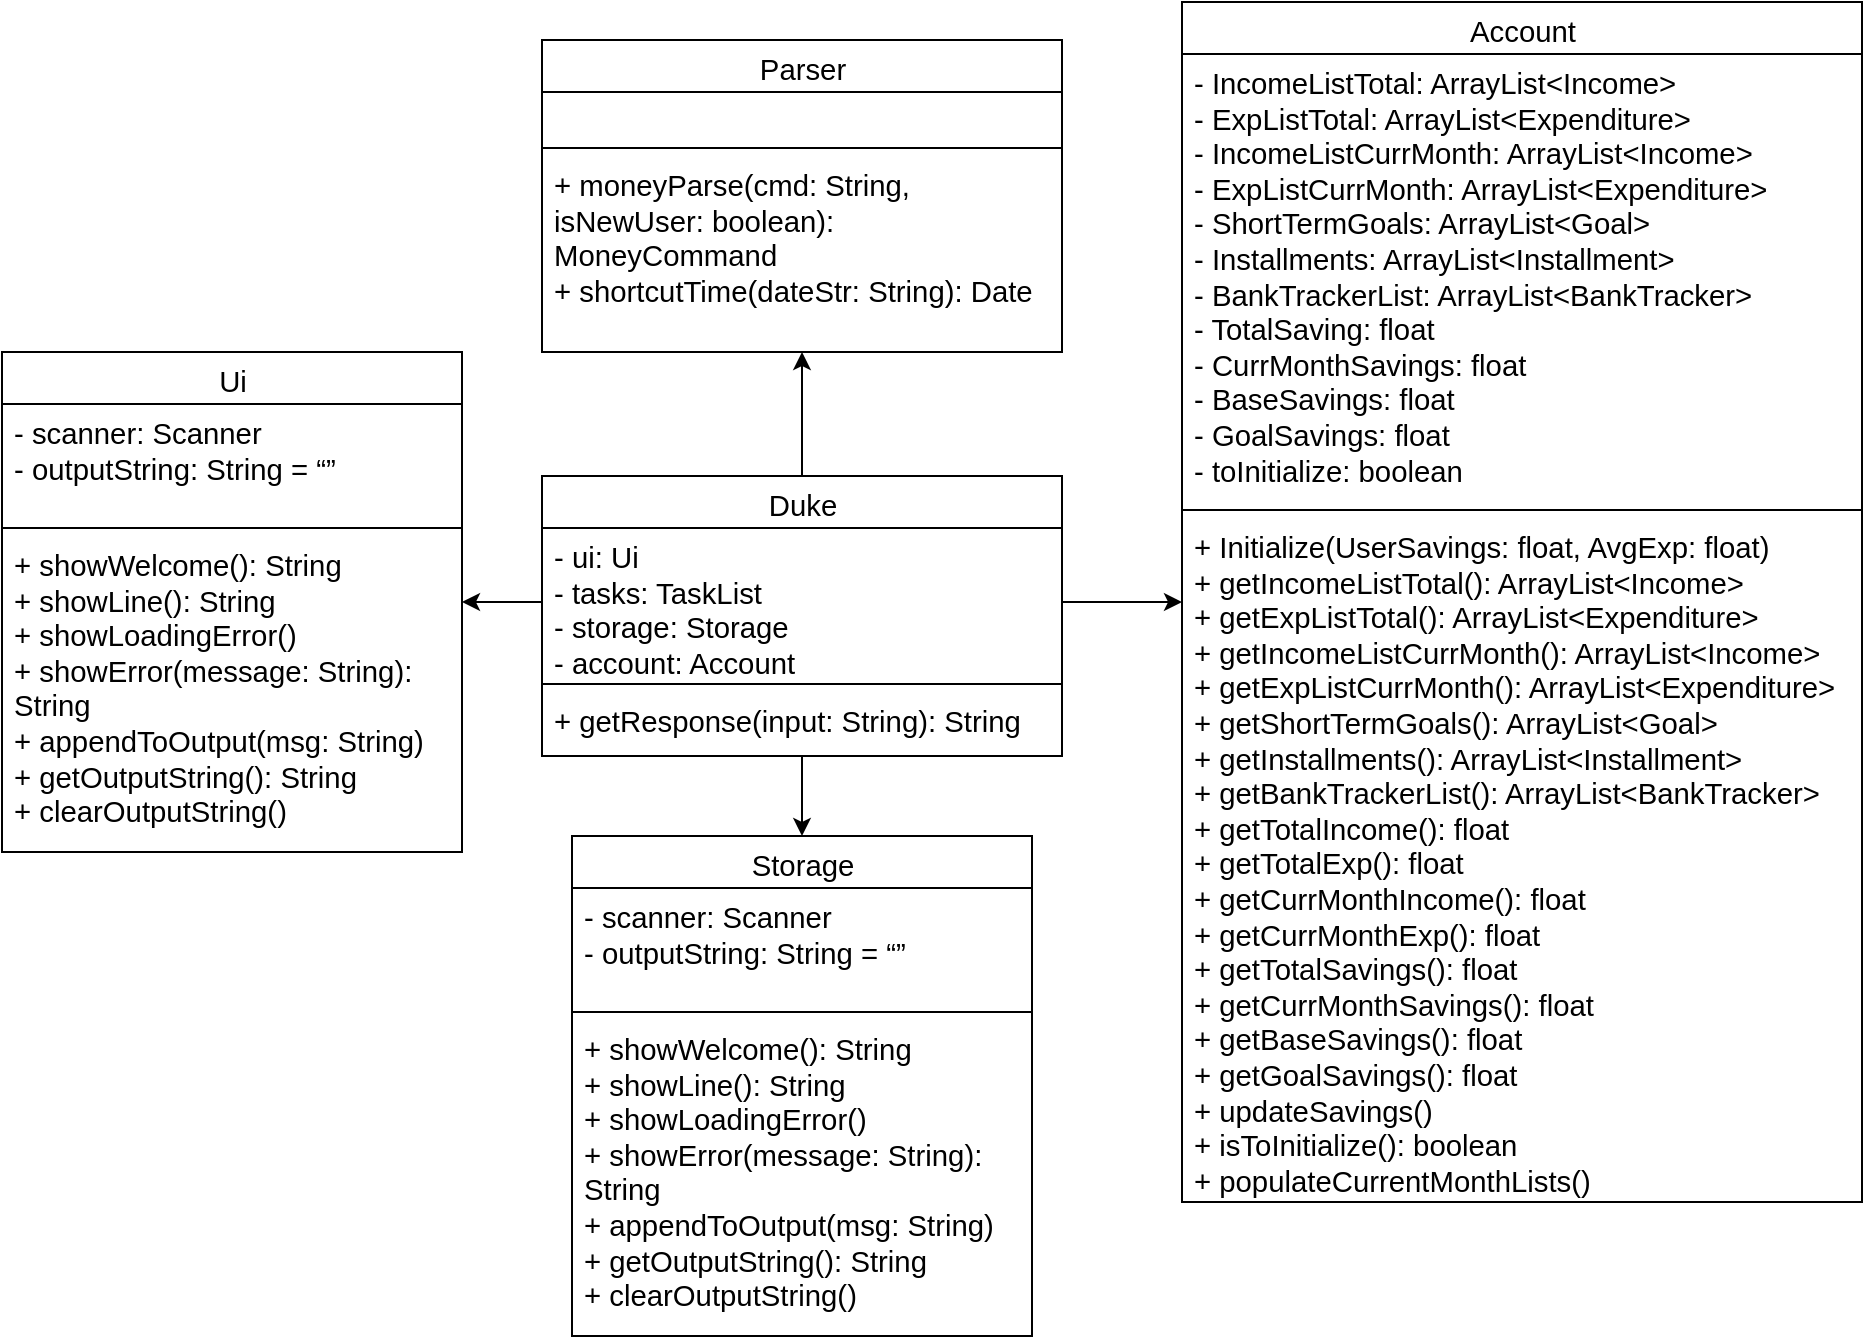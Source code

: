 <mxfile version="12.0.2" type="github" pages="1"><diagram name="Page-1" id="6133507b-19e7-1e82-6fc7-422aa6c4b21f"><mxGraphModel dx="1097" dy="580" grid="1" gridSize="10" guides="1" tooltips="1" connect="1" arrows="1" fold="1" page="1" pageScale="1" pageWidth="1100" pageHeight="850" background="#ffffff" math="0" shadow="0"><root><mxCell id="0"/><mxCell id="1" parent="0"/><mxCell id="235556782a83e6d0-1" value="&lt;span style=&quot;font-weight: normal&quot; id=&quot;docs-internal-guid-1bb28c70-7fff-0c92-44aa-3df04b1d50e9&quot;&gt;&lt;span style=&quot;font-size: 11pt ; font-family: &amp;#34;arial&amp;#34; ; background-color: transparent ; vertical-align: baseline ; white-space: pre-wrap&quot;&gt;Ui&lt;/span&gt;&lt;/span&gt;" style="swimlane;html=1;fontStyle=1;align=center;verticalAlign=top;childLayout=stackLayout;horizontal=1;startSize=26;horizontalStack=0;resizeParent=1;resizeLast=0;collapsible=1;marginBottom=0;swimlaneFillColor=#ffffff;rounded=0;shadow=0;comic=0;labelBackgroundColor=none;strokeColor=#000000;strokeWidth=1;fillColor=none;fontFamily=Verdana;fontSize=12;fontColor=#000000;" parent="1" vertex="1"><mxGeometry x="150" y="558" width="230" height="250" as="geometry"/></mxCell><mxCell id="235556782a83e6d0-3" value="&lt;span id=&quot;docs-internal-guid-e3307845-7fff-31f7-1d58-ed5664ab0545&quot;&gt;&lt;p dir=&quot;ltr&quot; style=&quot;line-height: 1.2 ; margin-top: 0pt ; margin-bottom: 0pt&quot;&gt;&lt;span style=&quot;font-size: 11pt ; font-family: &amp;#34;arial&amp;#34; ; background-color: transparent ; vertical-align: baseline ; white-space: pre-wrap&quot;&gt;- scanner: Scanner&lt;/span&gt;&lt;/p&gt;&lt;p dir=&quot;ltr&quot; style=&quot;line-height: 1.2 ; margin-top: 0pt ; margin-bottom: 0pt&quot;&gt;&lt;span style=&quot;font-size: 11pt ; font-family: &amp;#34;arial&amp;#34; ; background-color: transparent ; vertical-align: baseline ; white-space: pre-wrap&quot;&gt;- outputString: String = “”&lt;/span&gt;&lt;/p&gt;&lt;div&gt;&lt;span style=&quot;font-size: 11pt ; font-family: &amp;#34;arial&amp;#34; ; background-color: transparent ; vertical-align: baseline ; white-space: pre-wrap&quot;&gt;&lt;br&gt;&lt;/span&gt;&lt;/div&gt;&lt;/span&gt;" style="text;html=1;strokeColor=none;fillColor=none;align=left;verticalAlign=top;spacingLeft=4;spacingRight=4;whiteSpace=wrap;overflow=hidden;rotatable=0;points=[[0,0.5],[1,0.5]];portConstraint=eastwest;" parent="235556782a83e6d0-1" vertex="1"><mxGeometry y="26" width="230" height="58" as="geometry"/></mxCell><mxCell id="235556782a83e6d0-6" value="" style="line;html=1;strokeWidth=1;fillColor=none;align=left;verticalAlign=middle;spacingTop=-1;spacingLeft=3;spacingRight=3;rotatable=0;labelPosition=right;points=[];portConstraint=eastwest;" parent="235556782a83e6d0-1" vertex="1"><mxGeometry y="84" width="230" height="8" as="geometry"/></mxCell><mxCell id="235556782a83e6d0-7" value="&lt;span id=&quot;docs-internal-guid-dc246b2f-7fff-8a89-5a50-8b4b3a2518ba&quot;&gt;&lt;p dir=&quot;ltr&quot; style=&quot;line-height: 1.2 ; margin-top: 0pt ; margin-bottom: 0pt&quot;&gt;&lt;span style=&quot;font-size: 11pt ; font-family: &amp;#34;arial&amp;#34; ; background-color: transparent ; vertical-align: baseline ; white-space: pre-wrap&quot;&gt;+ showWelcome(): String&lt;/span&gt;&lt;/p&gt;&lt;p dir=&quot;ltr&quot; style=&quot;line-height: 1.2 ; margin-top: 0pt ; margin-bottom: 0pt&quot;&gt;&lt;span style=&quot;font-size: 11pt ; font-family: &amp;#34;arial&amp;#34; ; background-color: transparent ; vertical-align: baseline ; white-space: pre-wrap&quot;&gt;+ showLine(): String&lt;/span&gt;&lt;/p&gt;&lt;p dir=&quot;ltr&quot; style=&quot;line-height: 1.2 ; margin-top: 0pt ; margin-bottom: 0pt&quot;&gt;&lt;span style=&quot;font-size: 11pt ; font-family: &amp;#34;arial&amp;#34; ; background-color: transparent ; vertical-align: baseline ; white-space: pre-wrap&quot;&gt;+ showLoadingError()&lt;/span&gt;&lt;/p&gt;&lt;p dir=&quot;ltr&quot; style=&quot;line-height: 1.2 ; margin-top: 0pt ; margin-bottom: 0pt&quot;&gt;&lt;span style=&quot;font-size: 11pt ; font-family: &amp;#34;arial&amp;#34; ; background-color: transparent ; vertical-align: baseline ; white-space: pre-wrap&quot;&gt;+ showError(message: String): String&lt;/span&gt;&lt;/p&gt;&lt;p dir=&quot;ltr&quot; style=&quot;line-height: 1.2 ; margin-top: 0pt ; margin-bottom: 0pt&quot;&gt;&lt;span style=&quot;font-size: 11pt ; font-family: &amp;#34;arial&amp;#34; ; background-color: transparent ; vertical-align: baseline ; white-space: pre-wrap&quot;&gt;+ appendToOutput(msg: String)&lt;/span&gt;&lt;/p&gt;&lt;p dir=&quot;ltr&quot; style=&quot;line-height: 1.2 ; margin-top: 0pt ; margin-bottom: 0pt&quot;&gt;&lt;span style=&quot;font-size: 11pt ; font-family: &amp;#34;arial&amp;#34; ; background-color: transparent ; vertical-align: baseline ; white-space: pre-wrap&quot;&gt;+ getOutputString(): String&lt;/span&gt;&lt;/p&gt;&lt;p dir=&quot;ltr&quot; style=&quot;line-height: 1.2 ; margin-top: 0pt ; margin-bottom: 0pt&quot;&gt;&lt;span style=&quot;font-size: 11pt ; font-family: &amp;#34;arial&amp;#34; ; background-color: transparent ; vertical-align: baseline ; white-space: pre-wrap&quot;&gt;+ clearOutputString()&lt;/span&gt;&lt;/p&gt;&lt;div&gt;&lt;span style=&quot;font-size: 11pt ; font-family: &amp;#34;arial&amp;#34; ; background-color: transparent ; vertical-align: baseline ; white-space: pre-wrap&quot;&gt;&lt;br&gt;&lt;/span&gt;&lt;/div&gt;&lt;/span&gt;" style="text;html=1;strokeColor=none;fillColor=none;align=left;verticalAlign=top;spacingLeft=4;spacingRight=4;whiteSpace=wrap;overflow=hidden;rotatable=0;points=[[0,0.5],[1,0.5]];portConstraint=eastwest;" parent="235556782a83e6d0-1" vertex="1"><mxGeometry y="92" width="230" height="158" as="geometry"/></mxCell><mxCell id="EQTj4iRw-4p7OhdEze2T-1" value="&lt;span style=&quot;font-weight: normal&quot; id=&quot;docs-internal-guid-8be2f35a-7fff-44fb-7e5a-c068a6775988&quot;&gt;&lt;span style=&quot;font-size: 11pt ; font-family: &amp;#34;arial&amp;#34; ; background-color: transparent ; vertical-align: baseline ; white-space: pre-wrap&quot;&gt;Parser&lt;/span&gt;&lt;/span&gt;" style="swimlane;html=1;fontStyle=1;align=center;verticalAlign=top;childLayout=stackLayout;horizontal=1;startSize=26;horizontalStack=0;resizeParent=1;resizeLast=0;collapsible=1;marginBottom=0;swimlaneFillColor=#ffffff;rounded=0;shadow=0;comic=0;labelBackgroundColor=none;strokeColor=#000000;strokeWidth=1;fillColor=none;fontFamily=Verdana;fontSize=12;fontColor=#000000;" vertex="1" parent="1"><mxGeometry x="420" y="402" width="260" height="156" as="geometry"><mxRectangle x="300" y="436" width="80" height="26" as="alternateBounds"/></mxGeometry></mxCell><mxCell id="EQTj4iRw-4p7OhdEze2T-2" value="&lt;span id=&quot;docs-internal-guid-e3307845-7fff-31f7-1d58-ed5664ab0545&quot;&gt;&lt;p dir=&quot;ltr&quot; style=&quot;line-height: 1.2 ; margin-top: 0pt ; margin-bottom: 0pt&quot;&gt;&lt;br&gt;&lt;/p&gt;&lt;/span&gt;" style="text;html=1;strokeColor=none;fillColor=none;align=left;verticalAlign=top;spacingLeft=4;spacingRight=4;whiteSpace=wrap;overflow=hidden;rotatable=0;points=[[0,0.5],[1,0.5]];portConstraint=eastwest;" vertex="1" parent="EQTj4iRw-4p7OhdEze2T-1"><mxGeometry y="26" width="260" height="24" as="geometry"/></mxCell><mxCell id="EQTj4iRw-4p7OhdEze2T-3" value="" style="line;html=1;strokeWidth=1;fillColor=none;align=left;verticalAlign=middle;spacingTop=-1;spacingLeft=3;spacingRight=3;rotatable=0;labelPosition=right;points=[];portConstraint=eastwest;" vertex="1" parent="EQTj4iRw-4p7OhdEze2T-1"><mxGeometry y="50" width="260" height="8" as="geometry"/></mxCell><mxCell id="EQTj4iRw-4p7OhdEze2T-4" value="&lt;span id=&quot;docs-internal-guid-dc246b2f-7fff-8a89-5a50-8b4b3a2518ba&quot;&gt;&lt;p dir=&quot;ltr&quot; style=&quot;line-height: 1.2 ; margin-top: 0pt ; margin-bottom: 0pt&quot;&gt;&lt;span style=&quot;font-size: 11pt ; font-family: &amp;#34;arial&amp;#34; ; color: #000000 ; background-color: transparent ; font-weight: 400 ; font-style: normal ; font-variant: normal ; text-decoration: none ; vertical-align: baseline ; white-space: pre ; white-space: pre-wrap&quot;&gt;+ moneyParse(cmd: String, isNewUser: boolean): MoneyCommand&lt;/span&gt;&lt;/p&gt;&lt;p dir=&quot;ltr&quot; style=&quot;line-height: 1.2 ; margin-top: 0pt ; margin-bottom: 0pt&quot;&gt;&lt;span id=&quot;docs-internal-guid-c5cfdb6e-7fff-1b69-8fd1-aaf322bb8bd5&quot;&gt;&lt;/span&gt;&lt;/p&gt;&lt;p dir=&quot;ltr&quot; style=&quot;line-height: 1.2 ; margin-top: 0pt ; margin-bottom: 0pt&quot;&gt;&lt;span style=&quot;font-size: 11pt ; font-family: &amp;#34;arial&amp;#34; ; color: #000000 ; background-color: transparent ; font-weight: 400 ; font-style: normal ; font-variant: normal ; text-decoration: none ; vertical-align: baseline ; white-space: pre ; white-space: pre-wrap&quot;&gt;+ shortcutTime(dateStr: String): Date&lt;/span&gt;&lt;/p&gt;&lt;/span&gt;" style="text;html=1;strokeColor=none;fillColor=none;align=left;verticalAlign=top;spacingLeft=4;spacingRight=4;whiteSpace=wrap;overflow=hidden;rotatable=0;points=[[0,0.5],[1,0.5]];portConstraint=eastwest;" vertex="1" parent="EQTj4iRw-4p7OhdEze2T-1"><mxGeometry y="58" width="260" height="98" as="geometry"/></mxCell><mxCell id="EQTj4iRw-4p7OhdEze2T-11" style="edgeStyle=orthogonalEdgeStyle;rounded=0;orthogonalLoop=1;jettySize=auto;html=1;entryX=0.5;entryY=1;entryDx=0;entryDy=0;entryPerimeter=0;" edge="1" parent="1" source="EQTj4iRw-4p7OhdEze2T-5" target="EQTj4iRw-4p7OhdEze2T-4"><mxGeometry relative="1" as="geometry"/></mxCell><mxCell id="EQTj4iRw-4p7OhdEze2T-30" style="edgeStyle=orthogonalEdgeStyle;rounded=0;orthogonalLoop=1;jettySize=auto;html=1;entryX=0.5;entryY=0;entryDx=0;entryDy=0;" edge="1" parent="1" source="EQTj4iRw-4p7OhdEze2T-5" target="EQTj4iRw-4p7OhdEze2T-26"><mxGeometry relative="1" as="geometry"/></mxCell><mxCell id="EQTj4iRw-4p7OhdEze2T-5" value="&lt;span style=&quot;font-weight: normal&quot; id=&quot;docs-internal-guid-8be2f35a-7fff-44fb-7e5a-c068a6775988&quot;&gt;&lt;span style=&quot;font-size: 11pt ; font-family: &amp;#34;arial&amp;#34; ; background-color: transparent ; vertical-align: baseline ; white-space: pre-wrap&quot;&gt;Duke&lt;/span&gt;&lt;/span&gt;" style="swimlane;html=1;fontStyle=1;align=center;verticalAlign=top;childLayout=stackLayout;horizontal=1;startSize=26;horizontalStack=0;resizeParent=1;resizeLast=0;collapsible=1;marginBottom=0;swimlaneFillColor=#ffffff;rounded=0;shadow=0;comic=0;labelBackgroundColor=none;strokeColor=#000000;strokeWidth=1;fillColor=none;fontFamily=Verdana;fontSize=12;fontColor=#000000;" vertex="1" parent="1"><mxGeometry x="420" y="620" width="260" height="140" as="geometry"><mxRectangle x="300" y="436" width="80" height="26" as="alternateBounds"/></mxGeometry></mxCell><mxCell id="EQTj4iRw-4p7OhdEze2T-6" value="&lt;span id=&quot;docs-internal-guid-e3307845-7fff-31f7-1d58-ed5664ab0545&quot;&gt;&lt;p dir=&quot;ltr&quot; style=&quot;line-height: 1.2 ; margin-top: 0pt ; margin-bottom: 0pt&quot;&gt;&lt;span style=&quot;font-size: 11pt ; font-family: &amp;#34;arial&amp;#34; ; color: #000000 ; background-color: transparent ; font-weight: 400 ; font-style: normal ; font-variant: normal ; text-decoration: none ; vertical-align: baseline ; white-space: pre ; white-space: pre-wrap&quot;&gt;- ui: Ui&lt;/span&gt;&lt;/p&gt;&lt;p dir=&quot;ltr&quot; style=&quot;line-height: 1.2 ; margin-top: 0pt ; margin-bottom: 0pt&quot;&gt;&lt;span style=&quot;font-size: 11pt ; font-family: &amp;#34;arial&amp;#34; ; color: #000000 ; background-color: transparent ; font-weight: 400 ; font-style: normal ; font-variant: normal ; text-decoration: none ; vertical-align: baseline ; white-space: pre ; white-space: pre-wrap&quot;&gt;- tasks: TaskList&lt;/span&gt;&lt;/p&gt;&lt;p dir=&quot;ltr&quot; style=&quot;line-height: 1.2 ; margin-top: 0pt ; margin-bottom: 0pt&quot;&gt;&lt;span style=&quot;font-size: 11pt ; font-family: &amp;#34;arial&amp;#34; ; color: #000000 ; background-color: transparent ; font-weight: 400 ; font-style: normal ; font-variant: normal ; text-decoration: none ; vertical-align: baseline ; white-space: pre ; white-space: pre-wrap&quot;&gt;- storage: Storage&lt;/span&gt;&lt;/p&gt;&lt;p dir=&quot;ltr&quot; style=&quot;line-height: 1.2 ; margin-top: 0pt ; margin-bottom: 0pt&quot;&gt;&lt;span id=&quot;docs-internal-guid-0f979cf1-7fff-1f60-f293-b19cdb7119b0&quot;&gt;&lt;/span&gt;&lt;/p&gt;&lt;p dir=&quot;ltr&quot; style=&quot;line-height: 1.2 ; margin-top: 0pt ; margin-bottom: 0pt&quot;&gt;&lt;span style=&quot;font-size: 11pt ; font-family: &amp;#34;arial&amp;#34; ; color: #000000 ; background-color: transparent ; font-weight: 400 ; font-style: normal ; font-variant: normal ; text-decoration: none ; vertical-align: baseline ; white-space: pre ; white-space: pre-wrap&quot;&gt;- account: Account&lt;/span&gt;&lt;/p&gt;&lt;/span&gt;" style="text;html=1;strokeColor=none;fillColor=none;align=left;verticalAlign=top;spacingLeft=4;spacingRight=4;whiteSpace=wrap;overflow=hidden;rotatable=0;points=[[0,0.5],[1,0.5]];portConstraint=eastwest;" vertex="1" parent="EQTj4iRw-4p7OhdEze2T-5"><mxGeometry y="26" width="260" height="74" as="geometry"/></mxCell><mxCell id="EQTj4iRw-4p7OhdEze2T-7" value="" style="line;html=1;strokeWidth=1;fillColor=none;align=left;verticalAlign=middle;spacingTop=-1;spacingLeft=3;spacingRight=3;rotatable=0;labelPosition=right;points=[];portConstraint=eastwest;" vertex="1" parent="EQTj4iRw-4p7OhdEze2T-5"><mxGeometry y="100" width="260" height="8" as="geometry"/></mxCell><mxCell id="EQTj4iRw-4p7OhdEze2T-8" value="&lt;span id=&quot;docs-internal-guid-dc246b2f-7fff-8a89-5a50-8b4b3a2518ba&quot;&gt;&lt;p dir=&quot;ltr&quot; style=&quot;line-height: 1.2 ; margin-top: 0pt ; margin-bottom: 0pt&quot;&gt;&lt;span id=&quot;docs-internal-guid-5c115293-7fff-4525-a7ad-c98e42925ba4&quot;&gt;&lt;span style=&quot;font-size: 11pt ; font-family: &amp;#34;arial&amp;#34; ; background-color: transparent ; vertical-align: baseline ; white-space: pre-wrap&quot;&gt;+ getResponse(input: String): String&lt;/span&gt;&lt;/span&gt;&lt;br&gt;&lt;/p&gt;&lt;/span&gt;" style="text;html=1;strokeColor=none;fillColor=none;align=left;verticalAlign=top;spacingLeft=4;spacingRight=4;whiteSpace=wrap;overflow=hidden;rotatable=0;points=[[0,0.5],[1,0.5]];portConstraint=eastwest;" vertex="1" parent="EQTj4iRw-4p7OhdEze2T-5"><mxGeometry y="108" width="260" height="32" as="geometry"/></mxCell><mxCell id="EQTj4iRw-4p7OhdEze2T-9" style="edgeStyle=orthogonalEdgeStyle;rounded=0;orthogonalLoop=1;jettySize=auto;html=1;entryX=1;entryY=0.5;entryDx=0;entryDy=0;" edge="1" parent="1" source="EQTj4iRw-4p7OhdEze2T-6" target="235556782a83e6d0-1"><mxGeometry relative="1" as="geometry"/></mxCell><mxCell id="EQTj4iRw-4p7OhdEze2T-20" value="&lt;span style=&quot;font-weight: normal&quot; id=&quot;docs-internal-guid-1bb28c70-7fff-0c92-44aa-3df04b1d50e9&quot;&gt;&lt;span style=&quot;font-size: 11pt ; font-family: &amp;#34;arial&amp;#34; ; background-color: transparent ; vertical-align: baseline ; white-space: pre-wrap&quot;&gt;Account&lt;/span&gt;&lt;/span&gt;" style="swimlane;html=1;fontStyle=1;align=center;verticalAlign=top;childLayout=stackLayout;horizontal=1;startSize=26;horizontalStack=0;resizeParent=1;resizeLast=0;collapsible=1;marginBottom=0;swimlaneFillColor=#ffffff;rounded=0;shadow=0;comic=0;labelBackgroundColor=none;strokeColor=#000000;strokeWidth=1;fillColor=none;fontFamily=Verdana;fontSize=12;fontColor=#000000;" vertex="1" parent="1"><mxGeometry x="740" y="383" width="340" height="600" as="geometry"/></mxCell><mxCell id="EQTj4iRw-4p7OhdEze2T-21" value="&lt;span id=&quot;docs-internal-guid-e3307845-7fff-31f7-1d58-ed5664ab0545&quot;&gt;&lt;p dir=&quot;ltr&quot; style=&quot;font-size: 14.667px ; white-space: pre-wrap ; line-height: 1.2 ; margin-top: 0pt ; margin-bottom: 0pt&quot;&gt;&lt;font face=&quot;arial&quot;&gt;- IncomeListTotal: ArrayList&amp;lt;Income&amp;gt;&lt;/font&gt;&lt;/p&gt;&lt;p dir=&quot;ltr&quot; style=&quot;font-size: 14.667px ; white-space: pre-wrap ; line-height: 1.2 ; margin-top: 0pt ; margin-bottom: 0pt&quot;&gt;&lt;font face=&quot;arial&quot;&gt;- ExpListTotal: ArrayList&amp;lt;Expenditure&amp;gt;&lt;/font&gt;&lt;/p&gt;&lt;p dir=&quot;ltr&quot; style=&quot;line-height: 1.2 ; margin-top: 0pt ; margin-bottom: 0pt&quot;&gt;&lt;font face=&quot;arial&quot;&gt;&lt;span style=&quot;font-size: 14.667px ; white-space: pre-wrap&quot;&gt;- IncomeListCurrMonth: ArrayList&amp;lt;Income&amp;gt;&lt;/span&gt;&lt;br&gt;&lt;/font&gt;&lt;/p&gt;&lt;/span&gt;&lt;font face=&quot;arial&quot;&gt;&lt;span style=&quot;font-size: 14.667px ; white-space: pre-wrap&quot;&gt;- ExpListCurrMonth: ArrayList&amp;lt;Expenditure&amp;gt;&lt;/span&gt;&lt;br&gt;&lt;span style=&quot;font-size: 14.667px ; white-space: pre-wrap&quot;&gt;- ShortTermGoals: ArrayList&amp;lt;Goal&amp;gt;&lt;/span&gt;&lt;br&gt;&lt;span style=&quot;white-space: pre-wrap ; font-size: 14.667px&quot;&gt;- Installments: ArrayList&amp;lt;Installment&amp;gt;&lt;br&gt;- BankTrackerList: ArrayList&amp;lt;BankTracker&amp;gt;&lt;br&gt;- TotalSaving: float&lt;br&gt;- CurrMonthSavings: float&lt;br/&gt;- BaseSavings: float&lt;br/&gt;- GoalSavings: float&lt;br/&gt;- toInitialize: boolean&lt;br&gt;&lt;br&gt;&lt;/span&gt;&lt;/font&gt;" style="text;html=1;strokeColor=none;fillColor=none;align=left;verticalAlign=top;spacingLeft=4;spacingRight=4;whiteSpace=wrap;overflow=hidden;rotatable=0;points=[[0,0.5],[1,0.5]];portConstraint=eastwest;" vertex="1" parent="EQTj4iRw-4p7OhdEze2T-20"><mxGeometry y="26" width="340" height="224" as="geometry"/></mxCell><mxCell id="EQTj4iRw-4p7OhdEze2T-22" value="" style="line;html=1;strokeWidth=1;fillColor=none;align=left;verticalAlign=middle;spacingTop=-1;spacingLeft=3;spacingRight=3;rotatable=0;labelPosition=right;points=[];portConstraint=eastwest;" vertex="1" parent="EQTj4iRw-4p7OhdEze2T-20"><mxGeometry y="250" width="340" height="8" as="geometry"/></mxCell><mxCell id="EQTj4iRw-4p7OhdEze2T-23" value="&lt;span id=&quot;docs-internal-guid-dc246b2f-7fff-8a89-5a50-8b4b3a2518ba&quot;&gt;&lt;p dir=&quot;ltr&quot; style=&quot;line-height: 1.2 ; margin-top: 0pt ; margin-bottom: 0pt&quot;&gt;&lt;span style=&quot;font-size: 11pt ; font-family: &amp;#34;arial&amp;#34; ; background-color: transparent ; vertical-align: baseline ; white-space: pre-wrap&quot;&gt;+ Initialize(UserSavings: float, AvgExp: float)&lt;/span&gt;&lt;/p&gt;&lt;p dir=&quot;ltr&quot; style=&quot;line-height: 1.2 ; margin-top: 0pt ; margin-bottom: 0pt&quot;&gt;&lt;span style=&quot;font-size: 11pt ; font-family: &amp;#34;arial&amp;#34; ; background-color: transparent ; vertical-align: baseline ; white-space: pre-wrap&quot;&gt;+ getIncomeListTotal(): ArrayList&amp;lt;Income&amp;gt;&lt;/span&gt;&lt;/p&gt;&lt;p dir=&quot;ltr&quot; style=&quot;line-height: 1.2 ; margin-top: 0pt ; margin-bottom: 0pt&quot;&gt;&lt;span style=&quot;font-size: 11pt ; font-family: &amp;#34;arial&amp;#34; ; background-color: transparent ; vertical-align: baseline ; white-space: pre-wrap&quot;&gt;+ getExpListTotal(): ArrayList&amp;lt;Expenditure&amp;gt;&lt;/span&gt;&lt;/p&gt;&lt;p dir=&quot;ltr&quot; style=&quot;line-height: 1.2 ; margin-top: 0pt ; margin-bottom: 0pt&quot;&gt;&lt;span style=&quot;font-size: 11pt ; font-family: &amp;#34;arial&amp;#34; ; background-color: transparent ; vertical-align: baseline ; white-space: pre-wrap&quot;&gt;+ getIncomeListCurrMonth(): ArrayList&amp;lt;Income&amp;gt;&lt;/span&gt;&lt;/p&gt;&lt;p dir=&quot;ltr&quot; style=&quot;line-height: 1.2 ; margin-top: 0pt ; margin-bottom: 0pt&quot;&gt;&lt;span style=&quot;font-size: 11pt ; font-family: &amp;#34;arial&amp;#34; ; background-color: transparent ; vertical-align: baseline ; white-space: pre-wrap&quot;&gt;+ getExpListCurrMonth(): ArrayList&amp;lt;Expenditure&amp;gt;&lt;/span&gt;&lt;/p&gt;&lt;p dir=&quot;ltr&quot; style=&quot;line-height: 1.2 ; margin-top: 0pt ; margin-bottom: 0pt&quot;&gt;&lt;span style=&quot;font-size: 11pt ; font-family: &amp;#34;arial&amp;#34; ; background-color: transparent ; vertical-align: baseline ; white-space: pre-wrap&quot;&gt;+ getShortTermGoals(): ArrayList&amp;lt;Goal&amp;gt;&lt;/span&gt;&lt;/p&gt;&lt;p dir=&quot;ltr&quot; style=&quot;line-height: 1.2 ; margin-top: 0pt ; margin-bottom: 0pt&quot;&gt;&lt;span style=&quot;font-size: 11pt ; font-family: &amp;#34;arial&amp;#34; ; background-color: transparent ; vertical-align: baseline ; white-space: pre-wrap&quot;&gt;+ getInstallments(): ArrayList&amp;lt;Installment&amp;gt;&lt;/span&gt;&lt;/p&gt;&lt;p dir=&quot;ltr&quot; style=&quot;line-height: 1.2 ; margin-top: 0pt ; margin-bottom: 0pt&quot;&gt;&lt;span style=&quot;font-size: 11pt ; font-family: &amp;#34;arial&amp;#34; ; background-color: transparent ; vertical-align: baseline ; white-space: pre-wrap&quot;&gt;+ getBankTrackerList(): ArrayList&amp;lt;BankTracker&amp;gt;&lt;/span&gt;&lt;/p&gt;&lt;p dir=&quot;ltr&quot; style=&quot;line-height: 1.2 ; margin-top: 0pt ; margin-bottom: 0pt&quot;&gt;&lt;span style=&quot;font-size: 11pt ; font-family: &amp;#34;arial&amp;#34; ; background-color: transparent ; vertical-align: baseline ; white-space: pre-wrap&quot;&gt;+ getTotalIncome(): float&lt;/span&gt;&lt;/p&gt;&lt;p dir=&quot;ltr&quot; style=&quot;line-height: 1.2 ; margin-top: 0pt ; margin-bottom: 0pt&quot;&gt;&lt;span style=&quot;font-size: 11pt ; font-family: &amp;#34;arial&amp;#34; ; background-color: transparent ; vertical-align: baseline ; white-space: pre-wrap&quot;&gt;+ getTotalExp(): float&lt;/span&gt;&lt;/p&gt;&lt;p dir=&quot;ltr&quot; style=&quot;line-height: 1.2 ; margin-top: 0pt ; margin-bottom: 0pt&quot;&gt;&lt;span style=&quot;font-size: 11pt ; font-family: &amp;#34;arial&amp;#34; ; background-color: transparent ; vertical-align: baseline ; white-space: pre-wrap&quot;&gt;+ getCurrMonthIncome(): float&lt;/span&gt;&lt;/p&gt;&lt;p dir=&quot;ltr&quot; style=&quot;line-height: 1.2 ; margin-top: 0pt ; margin-bottom: 0pt&quot;&gt;&lt;span style=&quot;font-size: 11pt ; font-family: &amp;#34;arial&amp;#34; ; background-color: transparent ; vertical-align: baseline ; white-space: pre-wrap&quot;&gt;+ getCurrMonthExp(): float&lt;/span&gt;&lt;/p&gt;&lt;p dir=&quot;ltr&quot; style=&quot;line-height: 1.2 ; margin-top: 0pt ; margin-bottom: 0pt&quot;&gt;&lt;span style=&quot;font-size: 11pt ; font-family: &amp;#34;arial&amp;#34; ; background-color: transparent ; vertical-align: baseline ; white-space: pre-wrap&quot;&gt;+ getTotalSavings(): float&lt;/span&gt;&lt;/p&gt;&lt;p dir=&quot;ltr&quot; style=&quot;line-height: 1.2 ; margin-top: 0pt ; margin-bottom: 0pt&quot;&gt;&lt;span style=&quot;font-size: 11pt ; font-family: &amp;#34;arial&amp;#34; ; background-color: transparent ; vertical-align: baseline ; white-space: pre-wrap&quot;&gt;+ getCurrMonthSavings(): float&lt;/span&gt;&lt;/p&gt;&lt;p dir=&quot;ltr&quot; style=&quot;line-height: 1.2 ; margin-top: 0pt ; margin-bottom: 0pt&quot;&gt;&lt;span style=&quot;font-size: 11pt ; font-family: &amp;#34;arial&amp;#34; ; background-color: transparent ; vertical-align: baseline ; white-space: pre-wrap&quot;&gt;+ getBaseSavings(): float&lt;/span&gt;&lt;/p&gt;&lt;p dir=&quot;ltr&quot; style=&quot;line-height: 1.2 ; margin-top: 0pt ; margin-bottom: 0pt&quot;&gt;&lt;span style=&quot;font-size: 11pt ; font-family: &amp;#34;arial&amp;#34; ; background-color: transparent ; vertical-align: baseline ; white-space: pre-wrap&quot;&gt;+ getGoalSavings(): float&lt;/span&gt;&lt;/p&gt;&lt;p dir=&quot;ltr&quot; style=&quot;line-height: 1.2 ; margin-top: 0pt ; margin-bottom: 0pt&quot;&gt;&lt;span style=&quot;font-size: 11pt ; font-family: &amp;#34;arial&amp;#34; ; background-color: transparent ; vertical-align: baseline ; white-space: pre-wrap&quot;&gt;+ updateSavings()&lt;/span&gt;&lt;/p&gt;&lt;p dir=&quot;ltr&quot; style=&quot;line-height: 1.2 ; margin-top: 0pt ; margin-bottom: 0pt&quot;&gt;&lt;span style=&quot;font-size: 11pt ; font-family: &amp;#34;arial&amp;#34; ; background-color: transparent ; vertical-align: baseline ; white-space: pre-wrap&quot;&gt;+ isToInitialize(): boolean&lt;/span&gt;&lt;/p&gt;&lt;p dir=&quot;ltr&quot; style=&quot;line-height: 1.2 ; margin-top: 0pt ; margin-bottom: 0pt&quot;&gt;&lt;span style=&quot;font-size: 11pt ; font-family: &amp;#34;arial&amp;#34; ; background-color: transparent ; vertical-align: baseline ; white-space: pre-wrap&quot;&gt;+ populateCurrentMonthLists()&lt;/span&gt;&lt;/p&gt;&lt;p dir=&quot;ltr&quot; style=&quot;line-height: 1.2 ; margin-top: 0pt ; margin-bottom: 0pt&quot;&gt;&lt;span style=&quot;font-size: 11pt ; font-family: &amp;#34;arial&amp;#34; ; background-color: transparent ; vertical-align: baseline ; white-space: pre-wrap&quot;&gt;&lt;br&gt;&lt;/span&gt;&lt;/p&gt;&lt;p dir=&quot;ltr&quot; style=&quot;line-height: 1.2 ; margin-top: 0pt ; margin-bottom: 0pt&quot;&gt;&lt;span style=&quot;font-size: 11pt ; font-family: &amp;#34;arial&amp;#34; ; background-color: transparent ; vertical-align: baseline ; white-space: pre-wrap&quot;&gt;&lt;br&gt;&lt;/span&gt;&lt;/p&gt;&lt;div&gt;&lt;span style=&quot;font-size: 11pt ; font-family: &amp;#34;arial&amp;#34; ; background-color: transparent ; vertical-align: baseline ; white-space: pre-wrap&quot;&gt;&lt;br&gt;&lt;/span&gt;&lt;/div&gt;&lt;/span&gt;" style="text;html=1;strokeColor=none;fillColor=none;align=left;verticalAlign=top;spacingLeft=4;spacingRight=4;whiteSpace=wrap;overflow=hidden;rotatable=0;points=[[0,0.5],[1,0.5]];portConstraint=eastwest;" vertex="1" parent="EQTj4iRw-4p7OhdEze2T-20"><mxGeometry y="258" width="340" height="342" as="geometry"/></mxCell><mxCell id="EQTj4iRw-4p7OhdEze2T-24" style="edgeStyle=orthogonalEdgeStyle;rounded=0;orthogonalLoop=1;jettySize=auto;html=1;entryX=0;entryY=0.5;entryDx=0;entryDy=0;" edge="1" parent="1" source="EQTj4iRw-4p7OhdEze2T-6" target="EQTj4iRw-4p7OhdEze2T-20"><mxGeometry relative="1" as="geometry"/></mxCell><mxCell id="EQTj4iRw-4p7OhdEze2T-26" value="&lt;span style=&quot;font-weight: normal&quot; id=&quot;docs-internal-guid-1bb28c70-7fff-0c92-44aa-3df04b1d50e9&quot;&gt;&lt;span style=&quot;font-size: 11pt ; font-family: &amp;#34;arial&amp;#34; ; background-color: transparent ; vertical-align: baseline ; white-space: pre-wrap&quot;&gt;Storage&lt;/span&gt;&lt;/span&gt;" style="swimlane;html=1;fontStyle=1;align=center;verticalAlign=top;childLayout=stackLayout;horizontal=1;startSize=26;horizontalStack=0;resizeParent=1;resizeLast=0;collapsible=1;marginBottom=0;swimlaneFillColor=#ffffff;rounded=0;shadow=0;comic=0;labelBackgroundColor=none;strokeColor=#000000;strokeWidth=1;fillColor=none;fontFamily=Verdana;fontSize=12;fontColor=#000000;" vertex="1" parent="1"><mxGeometry x="435" y="800" width="230" height="250" as="geometry"/></mxCell><mxCell id="EQTj4iRw-4p7OhdEze2T-27" value="&lt;span id=&quot;docs-internal-guid-e3307845-7fff-31f7-1d58-ed5664ab0545&quot;&gt;&lt;p dir=&quot;ltr&quot; style=&quot;line-height: 1.2 ; margin-top: 0pt ; margin-bottom: 0pt&quot;&gt;&lt;span style=&quot;font-size: 11pt ; font-family: &amp;#34;arial&amp;#34; ; background-color: transparent ; vertical-align: baseline ; white-space: pre-wrap&quot;&gt;- scanner: Scanner&lt;/span&gt;&lt;/p&gt;&lt;p dir=&quot;ltr&quot; style=&quot;line-height: 1.2 ; margin-top: 0pt ; margin-bottom: 0pt&quot;&gt;&lt;span style=&quot;font-size: 11pt ; font-family: &amp;#34;arial&amp;#34; ; background-color: transparent ; vertical-align: baseline ; white-space: pre-wrap&quot;&gt;- outputString: String = “”&lt;/span&gt;&lt;/p&gt;&lt;div&gt;&lt;span style=&quot;font-size: 11pt ; font-family: &amp;#34;arial&amp;#34; ; background-color: transparent ; vertical-align: baseline ; white-space: pre-wrap&quot;&gt;&lt;br&gt;&lt;/span&gt;&lt;/div&gt;&lt;/span&gt;" style="text;html=1;strokeColor=none;fillColor=none;align=left;verticalAlign=top;spacingLeft=4;spacingRight=4;whiteSpace=wrap;overflow=hidden;rotatable=0;points=[[0,0.5],[1,0.5]];portConstraint=eastwest;" vertex="1" parent="EQTj4iRw-4p7OhdEze2T-26"><mxGeometry y="26" width="230" height="58" as="geometry"/></mxCell><mxCell id="EQTj4iRw-4p7OhdEze2T-28" value="" style="line;html=1;strokeWidth=1;fillColor=none;align=left;verticalAlign=middle;spacingTop=-1;spacingLeft=3;spacingRight=3;rotatable=0;labelPosition=right;points=[];portConstraint=eastwest;" vertex="1" parent="EQTj4iRw-4p7OhdEze2T-26"><mxGeometry y="84" width="230" height="8" as="geometry"/></mxCell><mxCell id="EQTj4iRw-4p7OhdEze2T-29" value="&lt;span id=&quot;docs-internal-guid-dc246b2f-7fff-8a89-5a50-8b4b3a2518ba&quot;&gt;&lt;p dir=&quot;ltr&quot; style=&quot;line-height: 1.2 ; margin-top: 0pt ; margin-bottom: 0pt&quot;&gt;&lt;span style=&quot;font-size: 11pt ; font-family: &amp;#34;arial&amp;#34; ; background-color: transparent ; vertical-align: baseline ; white-space: pre-wrap&quot;&gt;+ showWelcome(): String&lt;/span&gt;&lt;/p&gt;&lt;p dir=&quot;ltr&quot; style=&quot;line-height: 1.2 ; margin-top: 0pt ; margin-bottom: 0pt&quot;&gt;&lt;span style=&quot;font-size: 11pt ; font-family: &amp;#34;arial&amp;#34; ; background-color: transparent ; vertical-align: baseline ; white-space: pre-wrap&quot;&gt;+ showLine(): String&lt;/span&gt;&lt;/p&gt;&lt;p dir=&quot;ltr&quot; style=&quot;line-height: 1.2 ; margin-top: 0pt ; margin-bottom: 0pt&quot;&gt;&lt;span style=&quot;font-size: 11pt ; font-family: &amp;#34;arial&amp;#34; ; background-color: transparent ; vertical-align: baseline ; white-space: pre-wrap&quot;&gt;+ showLoadingError()&lt;/span&gt;&lt;/p&gt;&lt;p dir=&quot;ltr&quot; style=&quot;line-height: 1.2 ; margin-top: 0pt ; margin-bottom: 0pt&quot;&gt;&lt;span style=&quot;font-size: 11pt ; font-family: &amp;#34;arial&amp;#34; ; background-color: transparent ; vertical-align: baseline ; white-space: pre-wrap&quot;&gt;+ showError(message: String): String&lt;/span&gt;&lt;/p&gt;&lt;p dir=&quot;ltr&quot; style=&quot;line-height: 1.2 ; margin-top: 0pt ; margin-bottom: 0pt&quot;&gt;&lt;span style=&quot;font-size: 11pt ; font-family: &amp;#34;arial&amp;#34; ; background-color: transparent ; vertical-align: baseline ; white-space: pre-wrap&quot;&gt;+ appendToOutput(msg: String)&lt;/span&gt;&lt;/p&gt;&lt;p dir=&quot;ltr&quot; style=&quot;line-height: 1.2 ; margin-top: 0pt ; margin-bottom: 0pt&quot;&gt;&lt;span style=&quot;font-size: 11pt ; font-family: &amp;#34;arial&amp;#34; ; background-color: transparent ; vertical-align: baseline ; white-space: pre-wrap&quot;&gt;+ getOutputString(): String&lt;/span&gt;&lt;/p&gt;&lt;p dir=&quot;ltr&quot; style=&quot;line-height: 1.2 ; margin-top: 0pt ; margin-bottom: 0pt&quot;&gt;&lt;span style=&quot;font-size: 11pt ; font-family: &amp;#34;arial&amp;#34; ; background-color: transparent ; vertical-align: baseline ; white-space: pre-wrap&quot;&gt;+ clearOutputString()&lt;/span&gt;&lt;/p&gt;&lt;div&gt;&lt;span style=&quot;font-size: 11pt ; font-family: &amp;#34;arial&amp;#34; ; background-color: transparent ; vertical-align: baseline ; white-space: pre-wrap&quot;&gt;&lt;br&gt;&lt;/span&gt;&lt;/div&gt;&lt;/span&gt;" style="text;html=1;strokeColor=none;fillColor=none;align=left;verticalAlign=top;spacingLeft=4;spacingRight=4;whiteSpace=wrap;overflow=hidden;rotatable=0;points=[[0,0.5],[1,0.5]];portConstraint=eastwest;" vertex="1" parent="EQTj4iRw-4p7OhdEze2T-26"><mxGeometry y="92" width="230" height="158" as="geometry"/></mxCell></root></mxGraphModel></diagram></mxfile>
